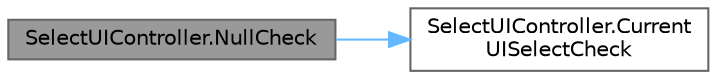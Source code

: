 digraph "SelectUIController.NullCheck"
{
 // LATEX_PDF_SIZE
  bgcolor="transparent";
  edge [fontname=Helvetica,fontsize=10,labelfontname=Helvetica,labelfontsize=10];
  node [fontname=Helvetica,fontsize=10,shape=box,height=0.2,width=0.4];
  rankdir="LR";
  Node1 [id="Node000001",label="SelectUIController.NullCheck",height=0.2,width=0.4,color="gray40", fillcolor="grey60", style="filled", fontcolor="black",tooltip="nullのUIを取り除き、現在選択中のUIが配列外でないか確認する"];
  Node1 -> Node2 [id="edge1_Node000001_Node000002",color="steelblue1",style="solid",tooltip=" "];
  Node2 [id="Node000002",label="SelectUIController.Current\lUISelectCheck",height=0.2,width=0.4,color="grey40", fillcolor="white", style="filled",URL="$class_select_u_i_controller.html#ae9cf2e2626827aeb5979aebbd41cade1",tooltip=" "];
}
